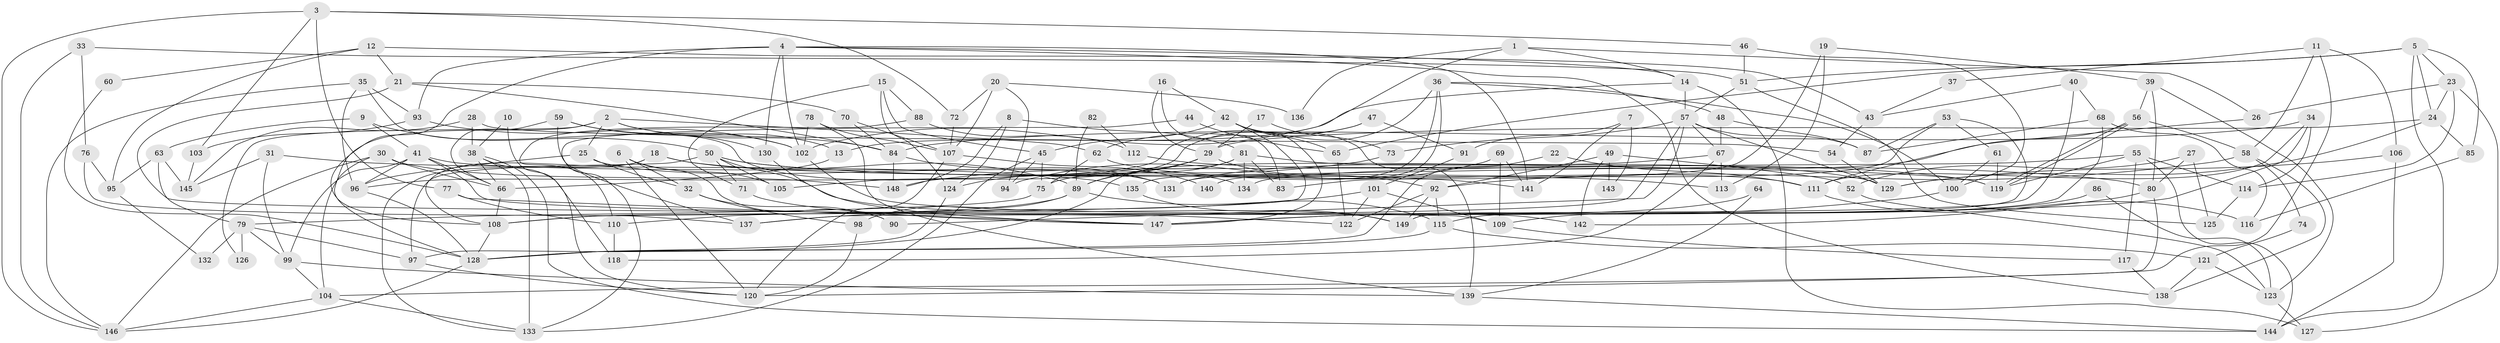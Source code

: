 // Generated by graph-tools (version 1.1) at 2025/02/03/09/25 03:02:09]
// undirected, 149 vertices, 298 edges
graph export_dot {
graph [start="1"]
  node [color=gray90,style=filled];
  1;
  2;
  3;
  4;
  5;
  6;
  7;
  8;
  9;
  10;
  11;
  12;
  13;
  14;
  15;
  16;
  17;
  18;
  19;
  20;
  21;
  22;
  23;
  24;
  25;
  26;
  27;
  28;
  29;
  30;
  31;
  32;
  33;
  34;
  35;
  36;
  37;
  38;
  39;
  40;
  41;
  42;
  43;
  44;
  45;
  46;
  47;
  48;
  49;
  50;
  51;
  52;
  53;
  54;
  55;
  56;
  57;
  58;
  59;
  60;
  61;
  62;
  63;
  64;
  65;
  66;
  67;
  68;
  69;
  70;
  71;
  72;
  73;
  74;
  75;
  76;
  77;
  78;
  79;
  80;
  81;
  82;
  83;
  84;
  85;
  86;
  87;
  88;
  89;
  90;
  91;
  92;
  93;
  94;
  95;
  96;
  97;
  98;
  99;
  100;
  101;
  102;
  103;
  104;
  105;
  106;
  107;
  108;
  109;
  110;
  111;
  112;
  113;
  114;
  115;
  116;
  117;
  118;
  119;
  120;
  121;
  122;
  123;
  124;
  125;
  126;
  127;
  128;
  129;
  130;
  131;
  132;
  133;
  134;
  135;
  136;
  137;
  138;
  139;
  140;
  141;
  142;
  143;
  144;
  145;
  146;
  147;
  148;
  149;
  1 -- 14;
  1 -- 26;
  1 -- 13;
  1 -- 136;
  2 -- 128;
  2 -- 25;
  2 -- 13;
  2 -- 62;
  2 -- 84;
  2 -- 126;
  3 -- 146;
  3 -- 46;
  3 -- 72;
  3 -- 77;
  3 -- 103;
  4 -- 130;
  4 -- 138;
  4 -- 14;
  4 -- 93;
  4 -- 102;
  4 -- 108;
  4 -- 141;
  5 -- 23;
  5 -- 24;
  5 -- 51;
  5 -- 65;
  5 -- 85;
  5 -- 144;
  6 -- 105;
  6 -- 90;
  6 -- 32;
  6 -- 120;
  7 -- 91;
  7 -- 141;
  7 -- 143;
  8 -- 124;
  8 -- 148;
  8 -- 81;
  9 -- 41;
  9 -- 50;
  9 -- 63;
  10 -- 38;
  10 -- 120;
  11 -- 106;
  11 -- 120;
  11 -- 37;
  11 -- 58;
  12 -- 21;
  12 -- 43;
  12 -- 60;
  12 -- 95;
  13 -- 66;
  14 -- 102;
  14 -- 57;
  14 -- 127;
  15 -- 45;
  15 -- 71;
  15 -- 88;
  15 -- 124;
  16 -- 42;
  16 -- 29;
  16 -- 83;
  17 -- 73;
  17 -- 29;
  18 -- 89;
  18 -- 108;
  18 -- 133;
  18 -- 141;
  19 -- 83;
  19 -- 113;
  19 -- 39;
  20 -- 94;
  20 -- 72;
  20 -- 107;
  20 -- 136;
  21 -- 70;
  21 -- 84;
  21 -- 109;
  22 -- 111;
  22 -- 128;
  23 -- 24;
  23 -- 114;
  23 -- 26;
  23 -- 127;
  24 -- 129;
  24 -- 29;
  24 -- 85;
  25 -- 96;
  25 -- 32;
  25 -- 131;
  26 -- 131;
  27 -- 125;
  27 -- 80;
  27 -- 52;
  28 -- 145;
  28 -- 38;
  28 -- 54;
  29 -- 92;
  29 -- 124;
  29 -- 89;
  30 -- 146;
  30 -- 66;
  30 -- 104;
  30 -- 148;
  31 -- 99;
  31 -- 145;
  31 -- 135;
  32 -- 98;
  32 -- 90;
  33 -- 51;
  33 -- 146;
  33 -- 76;
  34 -- 108;
  34 -- 111;
  34 -- 84;
  34 -- 114;
  35 -- 93;
  35 -- 96;
  35 -- 134;
  35 -- 146;
  36 -- 100;
  36 -- 48;
  36 -- 105;
  36 -- 135;
  36 -- 140;
  37 -- 43;
  38 -- 144;
  38 -- 66;
  38 -- 118;
  38 -- 133;
  39 -- 56;
  39 -- 80;
  39 -- 123;
  40 -- 68;
  40 -- 149;
  40 -- 43;
  41 -- 99;
  41 -- 119;
  41 -- 66;
  41 -- 96;
  41 -- 122;
  42 -- 65;
  42 -- 108;
  42 -- 45;
  42 -- 139;
  42 -- 147;
  43 -- 54;
  44 -- 133;
  44 -- 65;
  45 -- 133;
  45 -- 75;
  45 -- 94;
  46 -- 51;
  46 -- 100;
  47 -- 96;
  47 -- 62;
  47 -- 91;
  48 -- 87;
  48 -- 67;
  49 -- 92;
  49 -- 52;
  49 -- 142;
  49 -- 143;
  50 -- 80;
  50 -- 97;
  50 -- 71;
  50 -- 105;
  50 -- 113;
  50 -- 149;
  51 -- 57;
  51 -- 125;
  52 -- 123;
  53 -- 149;
  53 -- 131;
  53 -- 61;
  53 -- 87;
  54 -- 129;
  55 -- 144;
  55 -- 134;
  55 -- 114;
  55 -- 117;
  55 -- 119;
  56 -- 119;
  56 -- 119;
  56 -- 111;
  56 -- 58;
  57 -- 137;
  57 -- 67;
  57 -- 73;
  57 -- 87;
  57 -- 90;
  57 -- 129;
  58 -- 74;
  58 -- 92;
  58 -- 138;
  59 -- 66;
  59 -- 102;
  59 -- 130;
  59 -- 137;
  60 -- 128;
  61 -- 119;
  61 -- 100;
  62 -- 75;
  62 -- 111;
  63 -- 95;
  63 -- 79;
  63 -- 145;
  64 -- 147;
  64 -- 139;
  65 -- 122;
  66 -- 108;
  67 -- 75;
  67 -- 113;
  67 -- 118;
  68 -- 115;
  68 -- 87;
  68 -- 116;
  69 -- 109;
  69 -- 141;
  69 -- 94;
  70 -- 84;
  70 -- 107;
  71 -- 147;
  72 -- 107;
  73 -- 148;
  74 -- 121;
  75 -- 79;
  76 -- 137;
  76 -- 95;
  77 -- 110;
  77 -- 147;
  78 -- 102;
  78 -- 139;
  78 -- 107;
  79 -- 97;
  79 -- 99;
  79 -- 126;
  79 -- 132;
  80 -- 104;
  80 -- 142;
  81 -- 89;
  81 -- 83;
  81 -- 97;
  81 -- 129;
  81 -- 134;
  82 -- 89;
  82 -- 112;
  84 -- 131;
  84 -- 148;
  85 -- 116;
  86 -- 109;
  86 -- 123;
  88 -- 110;
  88 -- 112;
  89 -- 115;
  89 -- 98;
  89 -- 110;
  91 -- 101;
  92 -- 149;
  92 -- 115;
  92 -- 122;
  93 -- 102;
  93 -- 103;
  95 -- 132;
  96 -- 128;
  97 -- 120;
  98 -- 120;
  99 -- 104;
  99 -- 139;
  100 -- 147;
  101 -- 122;
  101 -- 109;
  101 -- 137;
  102 -- 142;
  103 -- 145;
  104 -- 133;
  104 -- 146;
  106 -- 144;
  106 -- 129;
  107 -- 120;
  107 -- 140;
  108 -- 128;
  109 -- 117;
  110 -- 118;
  111 -- 116;
  112 -- 119;
  114 -- 125;
  115 -- 128;
  115 -- 121;
  117 -- 138;
  121 -- 123;
  121 -- 138;
  123 -- 127;
  124 -- 128;
  128 -- 146;
  130 -- 147;
  135 -- 149;
  139 -- 144;
}
